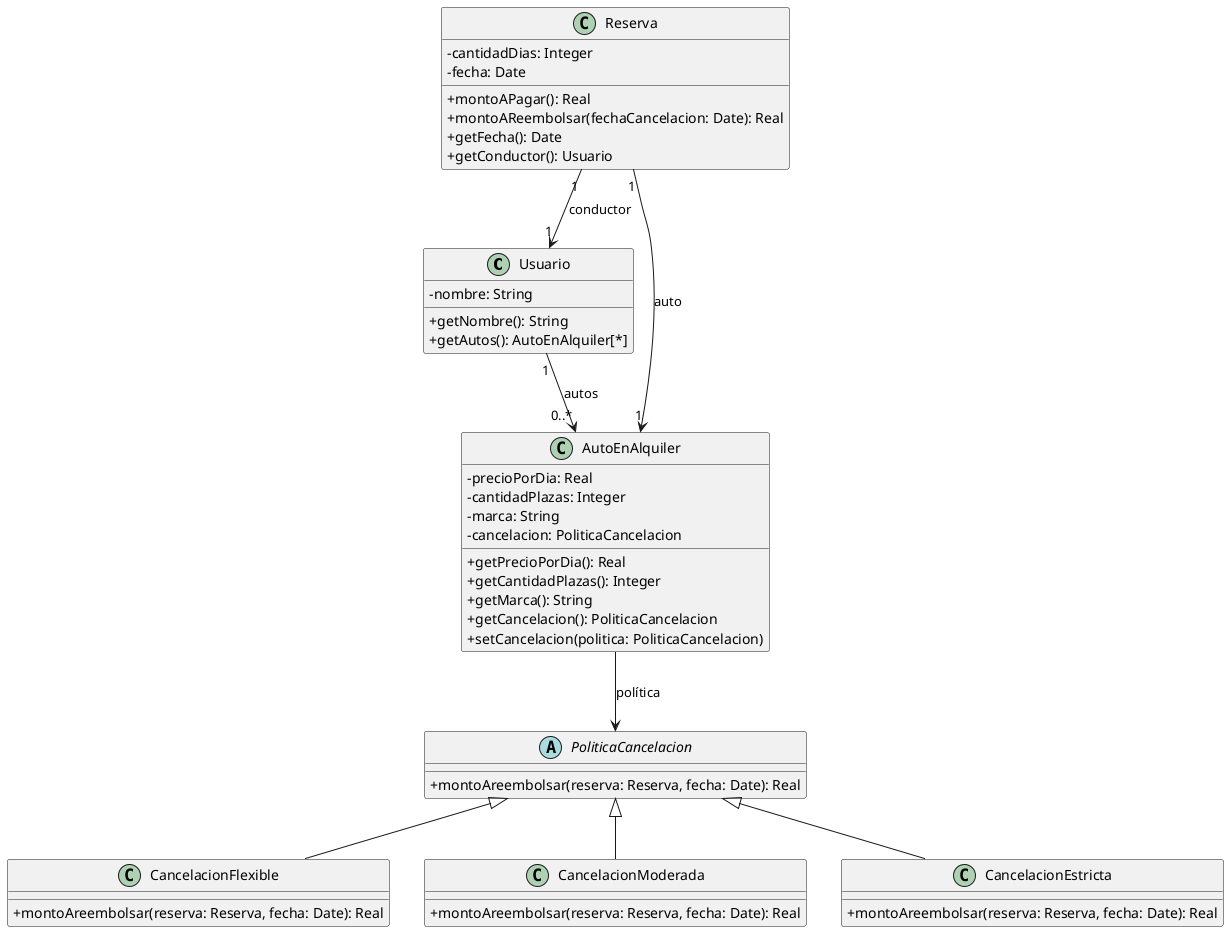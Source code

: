 @startuml
skinparam classAttributeIconSize 0

class Usuario {
  -nombre: String
  +getNombre(): String
  +getAutos(): AutoEnAlquiler[*]
}

class AutoEnAlquiler {
  -precioPorDia: Real
  -cantidadPlazas: Integer
  -marca: String
  -cancelacion: PoliticaCancelacion
  +getPrecioPorDia(): Real
  +getCantidadPlazas(): Integer
  +getMarca(): String
  +getCancelacion(): PoliticaCancelacion
  +setCancelacion(politica: PoliticaCancelacion)
}

class Reserva {
  -cantidadDias: Integer
  -fecha: Date
  +montoAPagar(): Real
  +montoAReembolsar(fechaCancelacion: Date): Real
  +getFecha(): Date
  +getConductor(): Usuario
}

abstract class PoliticaCancelacion {
  +montoAreembolsar(reserva: Reserva, fecha: Date): Real
}

class CancelacionFlexible {
  +montoAreembolsar(reserva: Reserva, fecha: Date): Real
}

class CancelacionModerada {
  +montoAreembolsar(reserva: Reserva, fecha: Date): Real
}

class CancelacionEstricta {
  +montoAreembolsar(reserva: Reserva, fecha: Date): Real
}

' Relaciones entre clases

Usuario "1" --> "0..*" AutoEnAlquiler : autos
Reserva "1" --> "1" Usuario : conductor
Reserva "1" --> "1" AutoEnAlquiler : auto
AutoEnAlquiler --> PoliticaCancelacion : política

PoliticaCancelacion <|-- CancelacionFlexible
PoliticaCancelacion <|-- CancelacionModerada
PoliticaCancelacion <|-- CancelacionEstricta
@enduml
